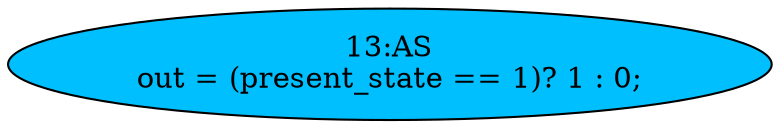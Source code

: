 strict digraph "" {
	node [label="\N"];
	"13:AS"	[ast="<pyverilog.vparser.ast.Assign object at 0x7f8c970e3d50>",
		def_var="['out']",
		fillcolor=deepskyblue,
		label="13:AS
out = (present_state == 1)? 1 : 0;",
		statements="[]",
		style=filled,
		typ=Assign,
		use_var="['present_state']"];
}
